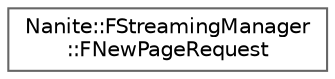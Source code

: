 digraph "Graphical Class Hierarchy"
{
 // INTERACTIVE_SVG=YES
 // LATEX_PDF_SIZE
  bgcolor="transparent";
  edge [fontname=Helvetica,fontsize=10,labelfontname=Helvetica,labelfontsize=10];
  node [fontname=Helvetica,fontsize=10,shape=box,height=0.2,width=0.4];
  rankdir="LR";
  Node0 [id="Node000000",label="Nanite::FStreamingManager\l::FNewPageRequest",height=0.2,width=0.4,color="grey40", fillcolor="white", style="filled",URL="$dc/d07/structNanite_1_1FStreamingManager_1_1FNewPageRequest.html",tooltip=" "];
}
